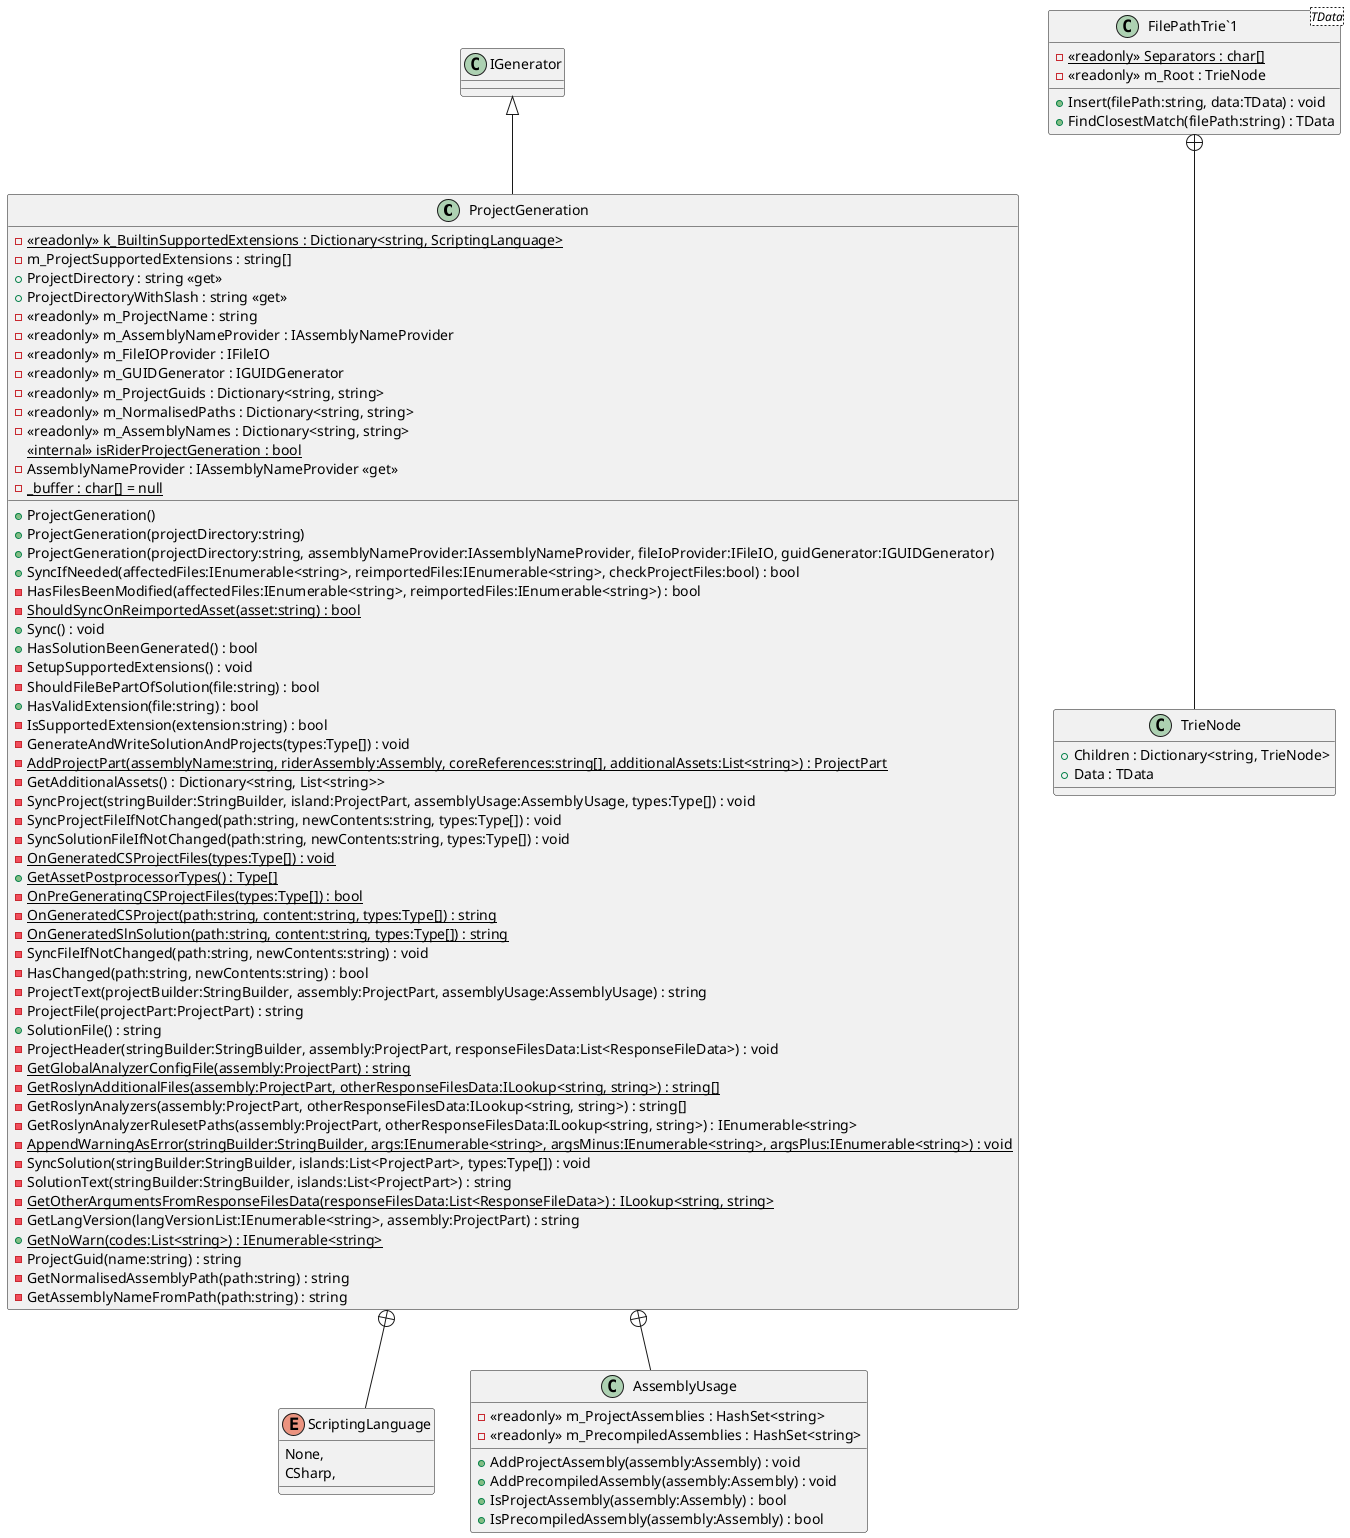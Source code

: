 @startuml
class ProjectGeneration {
    - {static} <<readonly>> k_BuiltinSupportedExtensions : Dictionary<string, ScriptingLanguage>
    - m_ProjectSupportedExtensions : string[]
    + ProjectDirectory : string <<get>>
    + ProjectDirectoryWithSlash : string <<get>>
    - <<readonly>> m_ProjectName : string
    - <<readonly>> m_AssemblyNameProvider : IAssemblyNameProvider
    - <<readonly>> m_FileIOProvider : IFileIO
    - <<readonly>> m_GUIDGenerator : IGUIDGenerator
    - <<readonly>> m_ProjectGuids : Dictionary<string, string>
    - <<readonly>> m_NormalisedPaths : Dictionary<string, string>
    - <<readonly>> m_AssemblyNames : Dictionary<string, string>
    <<internal>> {static} isRiderProjectGeneration : bool
    - AssemblyNameProvider : IAssemblyNameProvider <<get>>
    + ProjectGeneration()
    + ProjectGeneration(projectDirectory:string)
    + ProjectGeneration(projectDirectory:string, assemblyNameProvider:IAssemblyNameProvider, fileIoProvider:IFileIO, guidGenerator:IGUIDGenerator)
    + SyncIfNeeded(affectedFiles:IEnumerable<string>, reimportedFiles:IEnumerable<string>, checkProjectFiles:bool) : bool
    - HasFilesBeenModified(affectedFiles:IEnumerable<string>, reimportedFiles:IEnumerable<string>) : bool
    - {static} ShouldSyncOnReimportedAsset(asset:string) : bool
    + Sync() : void
    + HasSolutionBeenGenerated() : bool
    - SetupSupportedExtensions() : void
    - ShouldFileBePartOfSolution(file:string) : bool
    + HasValidExtension(file:string) : bool
    - IsSupportedExtension(extension:string) : bool
    - GenerateAndWriteSolutionAndProjects(types:Type[]) : void
    - {static} AddProjectPart(assemblyName:string, riderAssembly:Assembly, coreReferences:string[], additionalAssets:List<string>) : ProjectPart
    - GetAdditionalAssets() : Dictionary<string, List<string>>
    - SyncProject(stringBuilder:StringBuilder, island:ProjectPart, assemblyUsage:AssemblyUsage, types:Type[]) : void
    - SyncProjectFileIfNotChanged(path:string, newContents:string, types:Type[]) : void
    - SyncSolutionFileIfNotChanged(path:string, newContents:string, types:Type[]) : void
    - {static} OnGeneratedCSProjectFiles(types:Type[]) : void
    + {static} GetAssetPostprocessorTypes() : Type[]
    - {static} OnPreGeneratingCSProjectFiles(types:Type[]) : bool
    - {static} OnGeneratedCSProject(path:string, content:string, types:Type[]) : string
    - {static} OnGeneratedSlnSolution(path:string, content:string, types:Type[]) : string
    - SyncFileIfNotChanged(path:string, newContents:string) : void
    - {static} _buffer : char[] = null
    - HasChanged(path:string, newContents:string) : bool
    - ProjectText(projectBuilder:StringBuilder, assembly:ProjectPart, assemblyUsage:AssemblyUsage) : string
    - ProjectFile(projectPart:ProjectPart) : string
    + SolutionFile() : string
    - ProjectHeader(stringBuilder:StringBuilder, assembly:ProjectPart, responseFilesData:List<ResponseFileData>) : void
    - {static} GetGlobalAnalyzerConfigFile(assembly:ProjectPart) : string
    - {static} GetRoslynAdditionalFiles(assembly:ProjectPart, otherResponseFilesData:ILookup<string, string>) : string[]
    - GetRoslynAnalyzers(assembly:ProjectPart, otherResponseFilesData:ILookup<string, string>) : string[]
    - GetRoslynAnalyzerRulesetPaths(assembly:ProjectPart, otherResponseFilesData:ILookup<string, string>) : IEnumerable<string>
    - {static} AppendWarningAsError(stringBuilder:StringBuilder, args:IEnumerable<string>, argsMinus:IEnumerable<string>, argsPlus:IEnumerable<string>) : void
    - SyncSolution(stringBuilder:StringBuilder, islands:List<ProjectPart>, types:Type[]) : void
    - SolutionText(stringBuilder:StringBuilder, islands:List<ProjectPart>) : string
    - {static} GetOtherArgumentsFromResponseFilesData(responseFilesData:List<ResponseFileData>) : ILookup<string, string>
    - GetLangVersion(langVersionList:IEnumerable<string>, assembly:ProjectPart) : string
    + {static} GetNoWarn(codes:List<string>) : IEnumerable<string>
    - ProjectGuid(name:string) : string
    - GetNormalisedAssemblyPath(path:string) : string
    - GetAssemblyNameFromPath(path:string) : string
}
class "FilePathTrie`1"<TData> {
    - {static} <<readonly>> Separators : char[]
    - <<readonly>> m_Root : TrieNode
    + Insert(filePath:string, data:TData) : void
    + FindClosestMatch(filePath:string) : TData
}
enum ScriptingLanguage {
    None,
    CSharp,
}
class AssemblyUsage {
    - <<readonly>> m_ProjectAssemblies : HashSet<string>
    - <<readonly>> m_PrecompiledAssemblies : HashSet<string>
    + AddProjectAssembly(assembly:Assembly) : void
    + AddPrecompiledAssembly(assembly:Assembly) : void
    + IsProjectAssembly(assembly:Assembly) : bool
    + IsPrecompiledAssembly(assembly:Assembly) : bool
}
class TrieNode {
    + Children : Dictionary<string, TrieNode>
    + Data : TData
}
IGenerator <|-- ProjectGeneration
ProjectGeneration +-- ScriptingLanguage
ProjectGeneration +-- AssemblyUsage
"FilePathTrie`1" +-- TrieNode
@enduml
